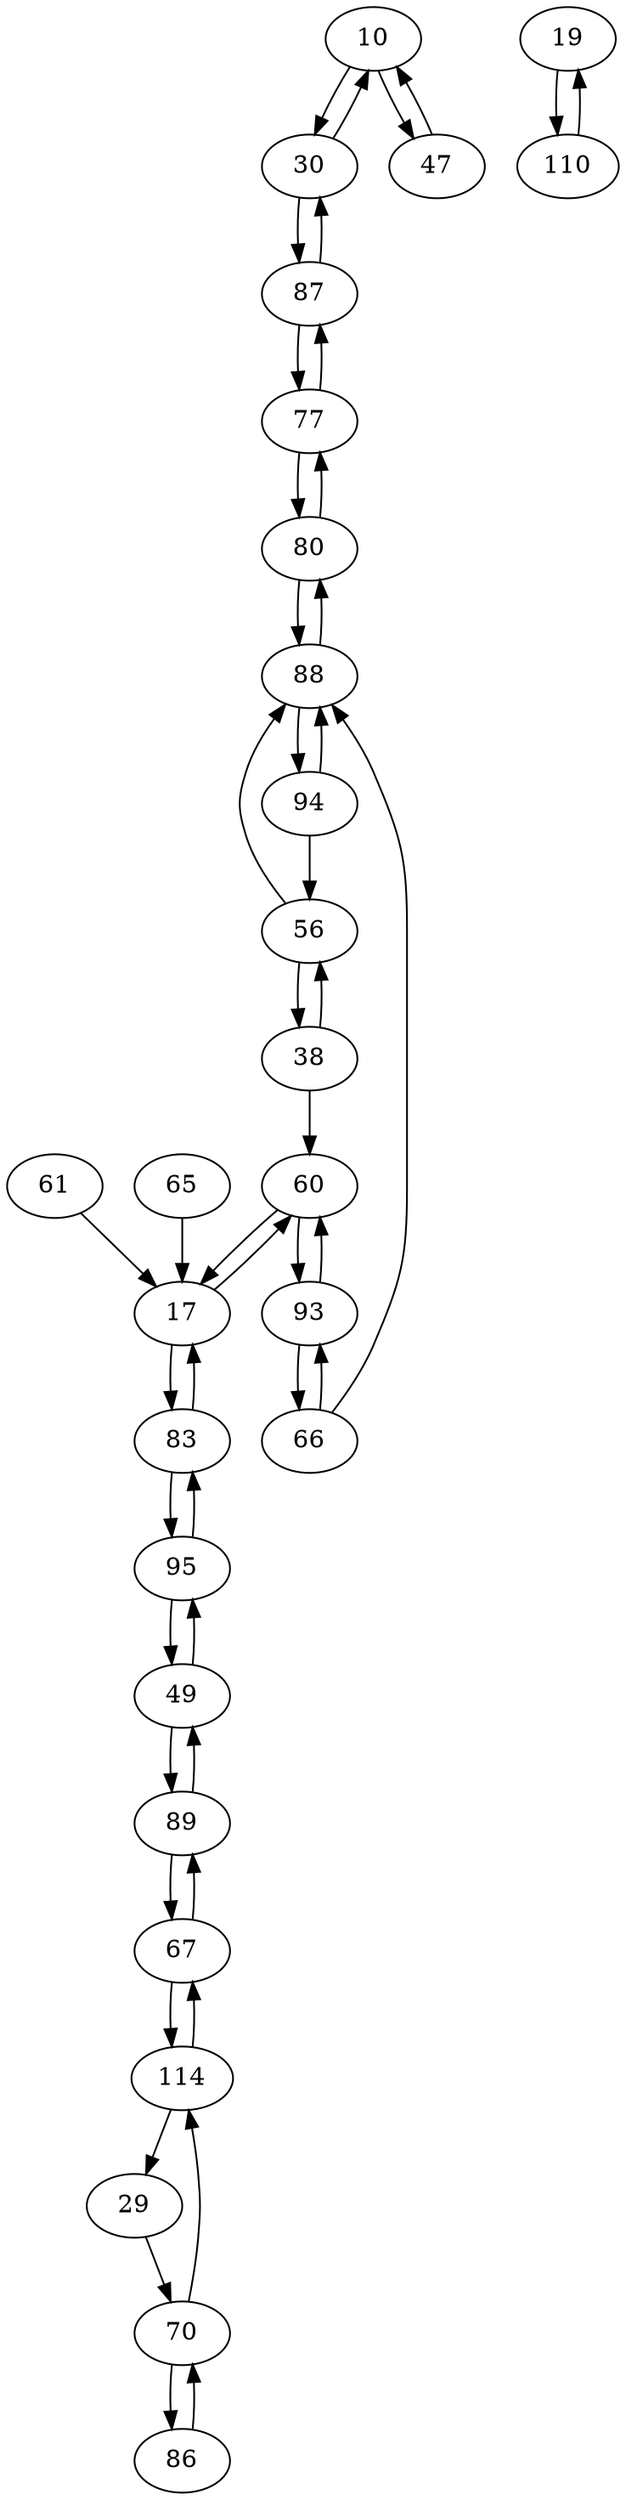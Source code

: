 digraph G {
10 -> 30;
17 -> 60;
30 -> 10;
38 -> 60;
47 -> 10;
49 -> 95;
56 -> 88;
60 -> 93;
66 -> 93;
67 -> 114;
70 -> 114;
77 -> 87;
80 -> 77;
83 -> 95;
87 -> 77;
88 -> 80;
89 -> 67;
93 -> 66;
94 -> 88;
95 -> 49;
114 -> 67;
10 -> 47;
17 -> 83;
19 -> 110;
29 -> 70;
30 -> 87;
38 -> 56;
49 -> 89;
56 -> 38;
60 -> 17;
61 -> 17;
65 -> 17;
66 -> 88;
67 -> 89;
70 -> 86;
77 -> 80;
80 -> 88;
83 -> 17;
86 -> 70;
87 -> 30;
88 -> 94;
89 -> 49;
93 -> 60;
94 -> 56;
95 -> 83;
110 -> 19;
114 -> 29;
10
17
19
29
30
38
47
49
56
60
61
65
66
67
70
77
80
83
86
87
88
89
93
94
95
110
114
}
